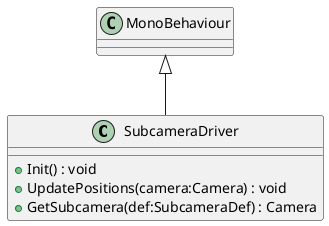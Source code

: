 @startuml
class SubcameraDriver {
    + Init() : void
    + UpdatePositions(camera:Camera) : void
    + GetSubcamera(def:SubcameraDef) : Camera
}
MonoBehaviour <|-- SubcameraDriver
@enduml
